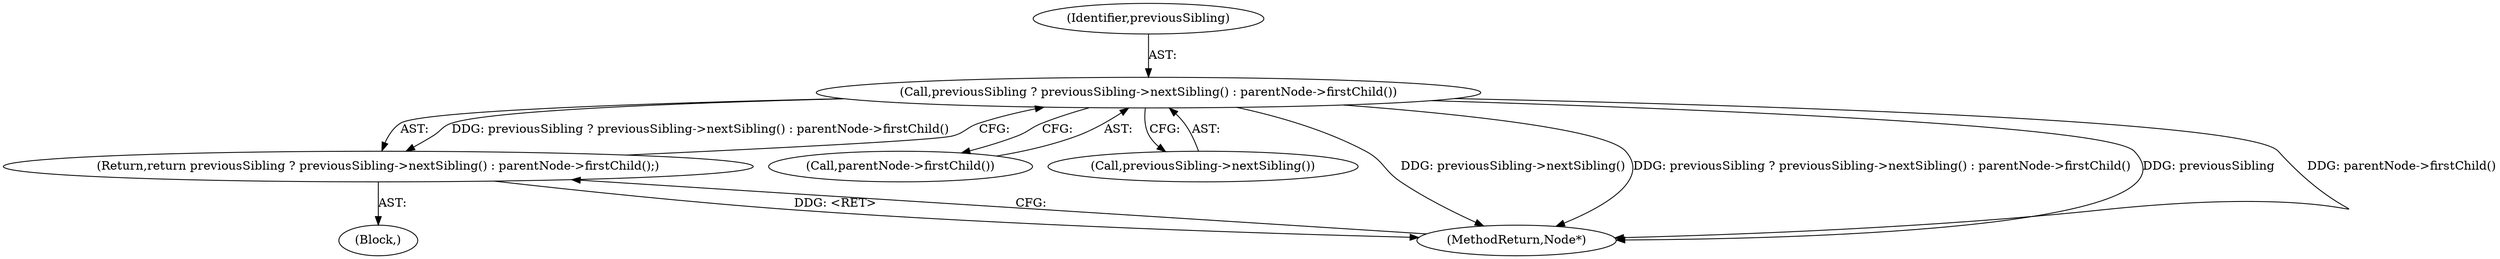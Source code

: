 digraph "0_Chrome_73edae623529f04c668268de49d00324b96166a2_8@pointer" {
"1000246" [label="(Call,previousSibling ? previousSibling->nextSibling() : parentNode->firstChild())"];
"1000245" [label="(Return,return previousSibling ? previousSibling->nextSibling() : parentNode->firstChild();)"];
"1000249" [label="(Call,parentNode->firstChild())"];
"1000245" [label="(Return,return previousSibling ? previousSibling->nextSibling() : parentNode->firstChild();)"];
"1000248" [label="(Call,previousSibling->nextSibling())"];
"1000250" [label="(MethodReturn,Node*)"];
"1000107" [label="(Block,)"];
"1000247" [label="(Identifier,previousSibling)"];
"1000246" [label="(Call,previousSibling ? previousSibling->nextSibling() : parentNode->firstChild())"];
"1000246" -> "1000245"  [label="AST: "];
"1000246" -> "1000248"  [label="CFG: "];
"1000246" -> "1000249"  [label="CFG: "];
"1000247" -> "1000246"  [label="AST: "];
"1000248" -> "1000246"  [label="AST: "];
"1000249" -> "1000246"  [label="AST: "];
"1000245" -> "1000246"  [label="CFG: "];
"1000246" -> "1000250"  [label="DDG: previousSibling->nextSibling()"];
"1000246" -> "1000250"  [label="DDG: previousSibling ? previousSibling->nextSibling() : parentNode->firstChild()"];
"1000246" -> "1000250"  [label="DDG: previousSibling"];
"1000246" -> "1000250"  [label="DDG: parentNode->firstChild()"];
"1000246" -> "1000245"  [label="DDG: previousSibling ? previousSibling->nextSibling() : parentNode->firstChild()"];
"1000245" -> "1000107"  [label="AST: "];
"1000250" -> "1000245"  [label="CFG: "];
"1000245" -> "1000250"  [label="DDG: <RET>"];
}
